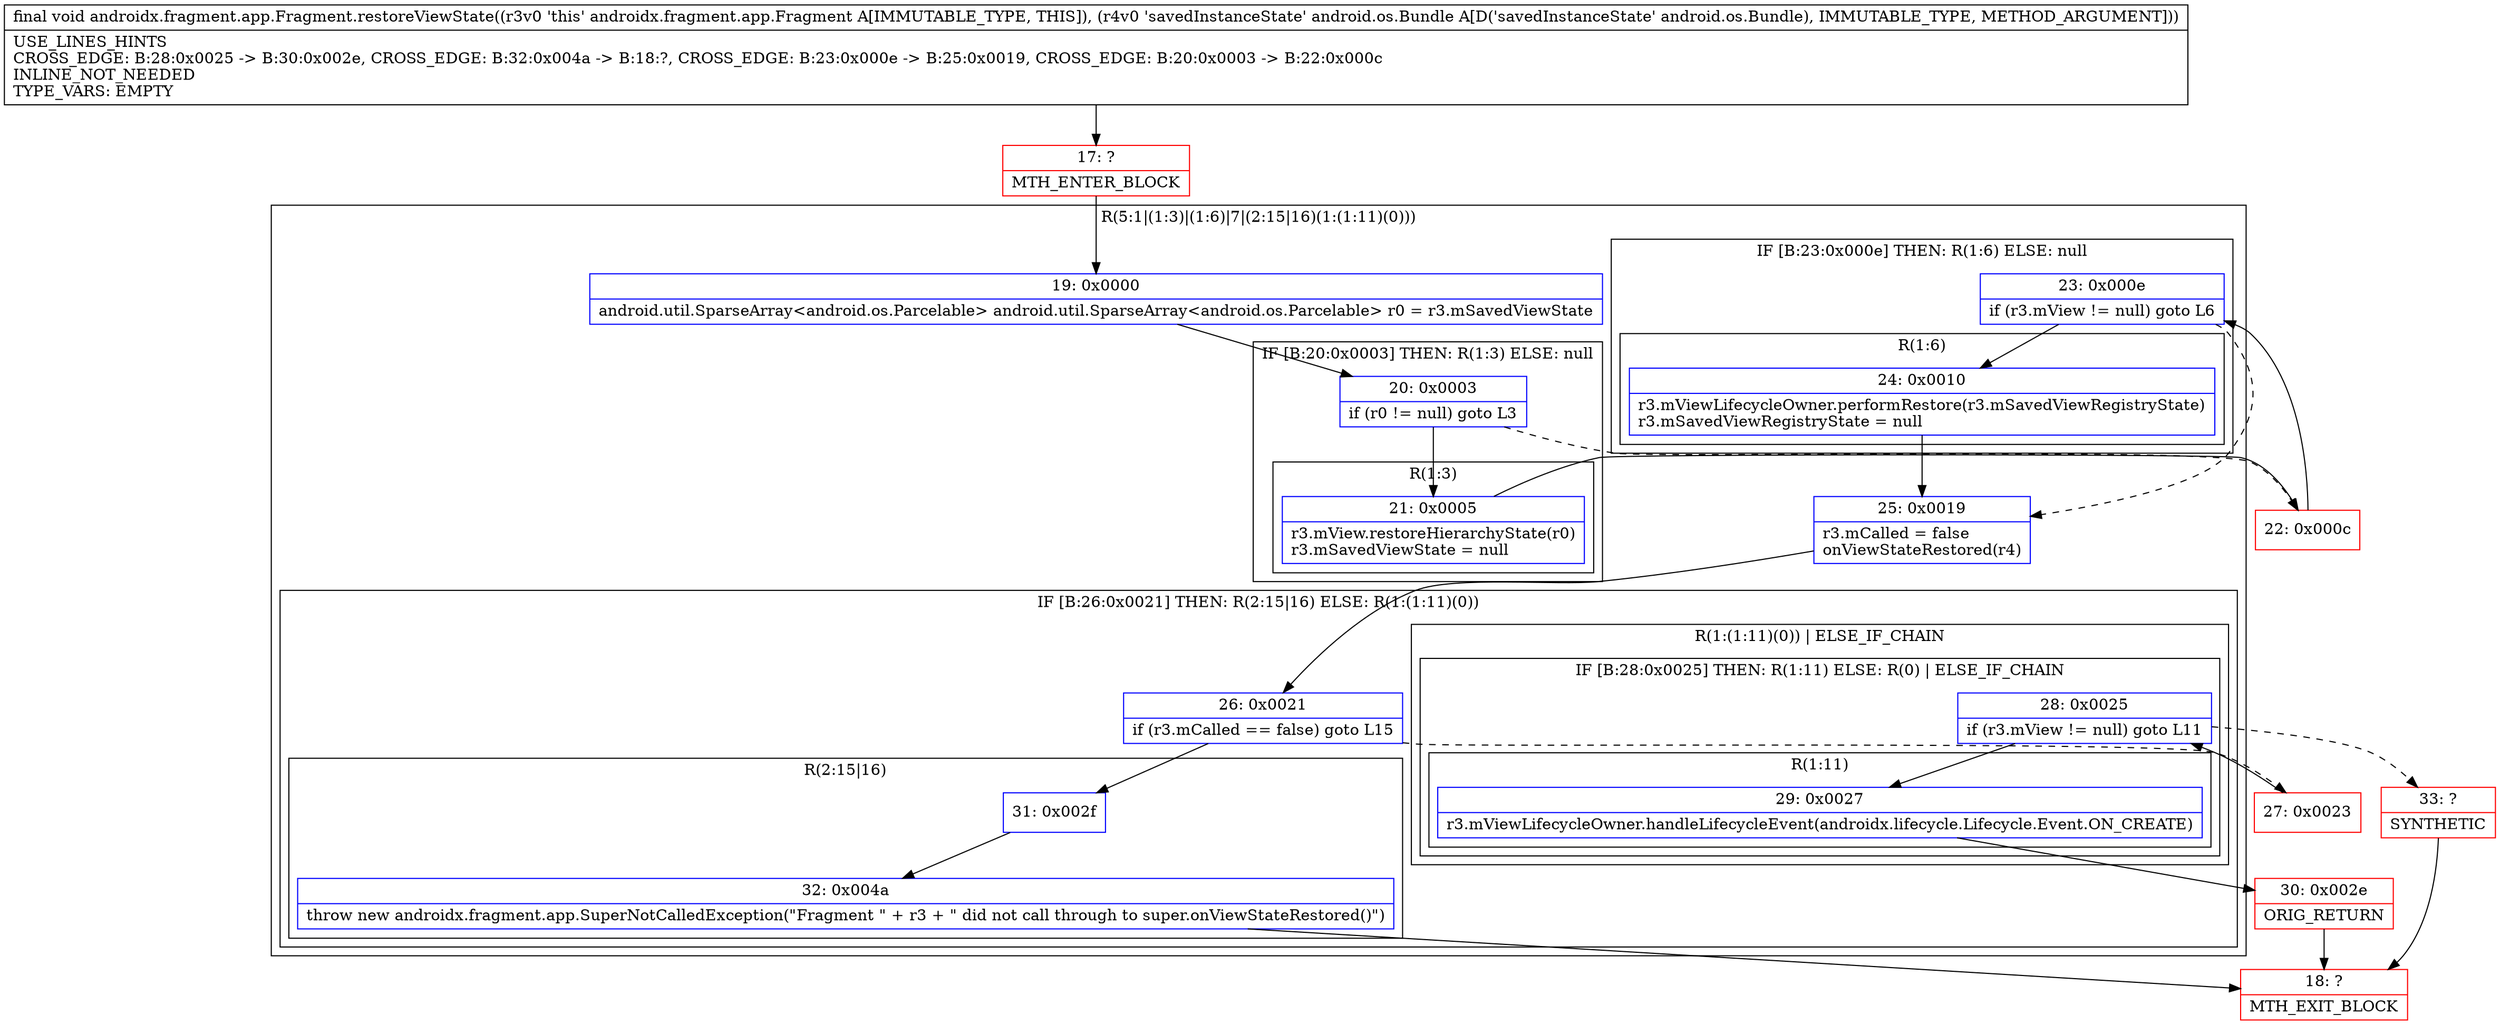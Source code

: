 digraph "CFG forandroidx.fragment.app.Fragment.restoreViewState(Landroid\/os\/Bundle;)V" {
subgraph cluster_Region_559326548 {
label = "R(5:1|(1:3)|(1:6)|7|(2:15|16)(1:(1:11)(0)))";
node [shape=record,color=blue];
Node_19 [shape=record,label="{19\:\ 0x0000|android.util.SparseArray\<android.os.Parcelable\> android.util.SparseArray\<android.os.Parcelable\> r0 = r3.mSavedViewState\l}"];
subgraph cluster_IfRegion_1318349499 {
label = "IF [B:20:0x0003] THEN: R(1:3) ELSE: null";
node [shape=record,color=blue];
Node_20 [shape=record,label="{20\:\ 0x0003|if (r0 != null) goto L3\l}"];
subgraph cluster_Region_1432668823 {
label = "R(1:3)";
node [shape=record,color=blue];
Node_21 [shape=record,label="{21\:\ 0x0005|r3.mView.restoreHierarchyState(r0)\lr3.mSavedViewState = null\l}"];
}
}
subgraph cluster_IfRegion_685550753 {
label = "IF [B:23:0x000e] THEN: R(1:6) ELSE: null";
node [shape=record,color=blue];
Node_23 [shape=record,label="{23\:\ 0x000e|if (r3.mView != null) goto L6\l}"];
subgraph cluster_Region_1574180686 {
label = "R(1:6)";
node [shape=record,color=blue];
Node_24 [shape=record,label="{24\:\ 0x0010|r3.mViewLifecycleOwner.performRestore(r3.mSavedViewRegistryState)\lr3.mSavedViewRegistryState = null\l}"];
}
}
Node_25 [shape=record,label="{25\:\ 0x0019|r3.mCalled = false\lonViewStateRestored(r4)\l}"];
subgraph cluster_IfRegion_1376286851 {
label = "IF [B:26:0x0021] THEN: R(2:15|16) ELSE: R(1:(1:11)(0))";
node [shape=record,color=blue];
Node_26 [shape=record,label="{26\:\ 0x0021|if (r3.mCalled == false) goto L15\l}"];
subgraph cluster_Region_329380207 {
label = "R(2:15|16)";
node [shape=record,color=blue];
Node_31 [shape=record,label="{31\:\ 0x002f}"];
Node_32 [shape=record,label="{32\:\ 0x004a|throw new androidx.fragment.app.SuperNotCalledException(\"Fragment \" + r3 + \" did not call through to super.onViewStateRestored()\")\l}"];
}
subgraph cluster_Region_1591082526 {
label = "R(1:(1:11)(0)) | ELSE_IF_CHAIN\l";
node [shape=record,color=blue];
subgraph cluster_IfRegion_591854829 {
label = "IF [B:28:0x0025] THEN: R(1:11) ELSE: R(0) | ELSE_IF_CHAIN\l";
node [shape=record,color=blue];
Node_28 [shape=record,label="{28\:\ 0x0025|if (r3.mView != null) goto L11\l}"];
subgraph cluster_Region_849036390 {
label = "R(1:11)";
node [shape=record,color=blue];
Node_29 [shape=record,label="{29\:\ 0x0027|r3.mViewLifecycleOwner.handleLifecycleEvent(androidx.lifecycle.Lifecycle.Event.ON_CREATE)\l}"];
}
subgraph cluster_Region_774762963 {
label = "R(0)";
node [shape=record,color=blue];
}
}
}
}
}
Node_17 [shape=record,color=red,label="{17\:\ ?|MTH_ENTER_BLOCK\l}"];
Node_22 [shape=record,color=red,label="{22\:\ 0x000c}"];
Node_27 [shape=record,color=red,label="{27\:\ 0x0023}"];
Node_30 [shape=record,color=red,label="{30\:\ 0x002e|ORIG_RETURN\l}"];
Node_18 [shape=record,color=red,label="{18\:\ ?|MTH_EXIT_BLOCK\l}"];
Node_33 [shape=record,color=red,label="{33\:\ ?|SYNTHETIC\l}"];
MethodNode[shape=record,label="{final void androidx.fragment.app.Fragment.restoreViewState((r3v0 'this' androidx.fragment.app.Fragment A[IMMUTABLE_TYPE, THIS]), (r4v0 'savedInstanceState' android.os.Bundle A[D('savedInstanceState' android.os.Bundle), IMMUTABLE_TYPE, METHOD_ARGUMENT]))  | USE_LINES_HINTS\lCROSS_EDGE: B:28:0x0025 \-\> B:30:0x002e, CROSS_EDGE: B:32:0x004a \-\> B:18:?, CROSS_EDGE: B:23:0x000e \-\> B:25:0x0019, CROSS_EDGE: B:20:0x0003 \-\> B:22:0x000c\lINLINE_NOT_NEEDED\lTYPE_VARS: EMPTY\l}"];
MethodNode -> Node_17;Node_19 -> Node_20;
Node_20 -> Node_21;
Node_20 -> Node_22[style=dashed];
Node_21 -> Node_22;
Node_23 -> Node_24;
Node_23 -> Node_25[style=dashed];
Node_24 -> Node_25;
Node_25 -> Node_26;
Node_26 -> Node_27[style=dashed];
Node_26 -> Node_31;
Node_31 -> Node_32;
Node_32 -> Node_18;
Node_28 -> Node_29;
Node_28 -> Node_33[style=dashed];
Node_29 -> Node_30;
Node_17 -> Node_19;
Node_22 -> Node_23;
Node_27 -> Node_28;
Node_30 -> Node_18;
Node_33 -> Node_18;
}

